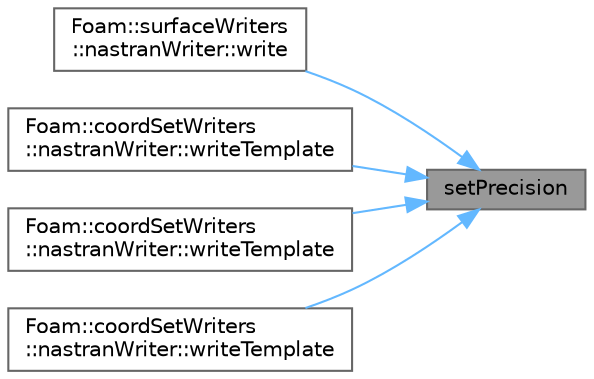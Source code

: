 digraph "setPrecision"
{
 // LATEX_PDF_SIZE
  bgcolor="transparent";
  edge [fontname=Helvetica,fontsize=10,labelfontname=Helvetica,labelfontsize=10];
  node [fontname=Helvetica,fontsize=10,shape=box,height=0.2,width=0.4];
  rankdir="RL";
  Node1 [id="Node000001",label="setPrecision",height=0.2,width=0.4,color="gray40", fillcolor="grey60", style="filled", fontcolor="black",tooltip=" "];
  Node1 -> Node2 [id="edge1_Node000001_Node000002",dir="back",color="steelblue1",style="solid",tooltip=" "];
  Node2 [id="Node000002",label="Foam::surfaceWriters\l::nastranWriter::write",height=0.2,width=0.4,color="grey40", fillcolor="white", style="filled",URL="$classFoam_1_1surfaceWriters_1_1nastranWriter.html#afd799dadb33a0ff968bae2ddcb13787b",tooltip=" "];
  Node1 -> Node3 [id="edge2_Node000001_Node000003",dir="back",color="steelblue1",style="solid",tooltip=" "];
  Node3 [id="Node000003",label="Foam::coordSetWriters\l::nastranWriter::writeTemplate",height=0.2,width=0.4,color="grey40", fillcolor="white", style="filled",URL="$classFoam_1_1coordSetWriters_1_1nastranWriter.html#a817eda2af780a14495d0652de348dfda",tooltip=" "];
  Node1 -> Node4 [id="edge3_Node000001_Node000004",dir="back",color="steelblue1",style="solid",tooltip=" "];
  Node4 [id="Node000004",label="Foam::coordSetWriters\l::nastranWriter::writeTemplate",height=0.2,width=0.4,color="grey40", fillcolor="white", style="filled",URL="$classFoam_1_1coordSetWriters_1_1nastranWriter.html#a106610c08337419d44997ddab2fb8c01",tooltip=" "];
  Node1 -> Node5 [id="edge4_Node000001_Node000005",dir="back",color="steelblue1",style="solid",tooltip=" "];
  Node5 [id="Node000005",label="Foam::coordSetWriters\l::nastranWriter::writeTemplate",height=0.2,width=0.4,color="grey40", fillcolor="white", style="filled",URL="$classFoam_1_1coordSetWriters_1_1nastranWriter.html#af9d3ecb58d4418547ba4e95ed1862a7b",tooltip=" "];
}
